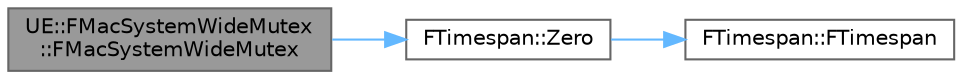 digraph "UE::FMacSystemWideMutex::FMacSystemWideMutex"
{
 // INTERACTIVE_SVG=YES
 // LATEX_PDF_SIZE
  bgcolor="transparent";
  edge [fontname=Helvetica,fontsize=10,labelfontname=Helvetica,labelfontsize=10];
  node [fontname=Helvetica,fontsize=10,shape=box,height=0.2,width=0.4];
  rankdir="LR";
  Node1 [id="Node000001",label="UE::FMacSystemWideMutex\l::FMacSystemWideMutex",height=0.2,width=0.4,color="gray40", fillcolor="grey60", style="filled", fontcolor="black",tooltip="Construct a named, system-wide mutex and attempt to get access/ownership of it."];
  Node1 -> Node2 [id="edge1_Node000001_Node000002",color="steelblue1",style="solid",tooltip=" "];
  Node2 [id="Node000002",label="FTimespan::Zero",height=0.2,width=0.4,color="grey40", fillcolor="white", style="filled",URL="$d0/d12/structFTimespan.html#ae0ab55625f8df944a7746079f0e0cb4f",tooltip="Return the zero time span value."];
  Node2 -> Node3 [id="edge2_Node000002_Node000003",color="steelblue1",style="solid",tooltip=" "];
  Node3 [id="Node000003",label="FTimespan::FTimespan",height=0.2,width=0.4,color="grey40", fillcolor="white", style="filled",URL="$d0/d12/structFTimespan.html#aca97170059e97d76b01788f7103fba7a",tooltip="Default constructor (zero initialization)."];
}
